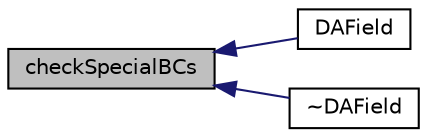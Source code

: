 digraph "checkSpecialBCs"
{
  bgcolor="transparent";
  edge [fontname="Helvetica",fontsize="10",labelfontname="Helvetica",labelfontsize="10"];
  node [fontname="Helvetica",fontsize="10",shape=record];
  rankdir="LR";
  Node124 [label="checkSpecialBCs",height=0.2,width=0.4,color="black", fillcolor="grey75", style="filled", fontcolor="black"];
  Node124 -> Node125 [dir="back",color="midnightblue",fontsize="10",style="solid",fontname="Helvetica"];
  Node125 [label="DAField",height=0.2,width=0.4,color="black",URL="$classFoam_1_1DAField.html#a1b6a78eba46a386b079616fc33a30f9a",tooltip="Constructors. "];
  Node124 -> Node126 [dir="back",color="midnightblue",fontsize="10",style="solid",fontname="Helvetica"];
  Node126 [label="~DAField",height=0.2,width=0.4,color="black",URL="$classFoam_1_1DAField.html#abec07ea34bf947452d61d12f02d3c354",tooltip="Destructor. "];
}
